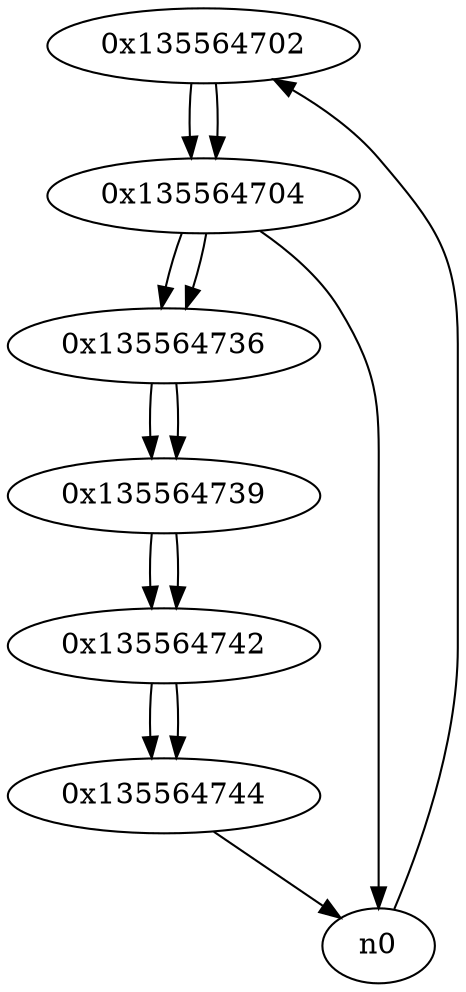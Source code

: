 digraph G{
/* nodes */
  n1 [label="0x135564702"]
  n2 [label="0x135564704"]
  n3 [label="0x135564736"]
  n4 [label="0x135564739"]
  n5 [label="0x135564742"]
  n6 [label="0x135564744"]
/* edges */
n1 -> n2;
n0 -> n1;
n2 -> n3;
n2 -> n0;
n1 -> n2;
n3 -> n4;
n2 -> n3;
n4 -> n5;
n3 -> n4;
n5 -> n6;
n4 -> n5;
n6 -> n0;
n5 -> n6;
}
